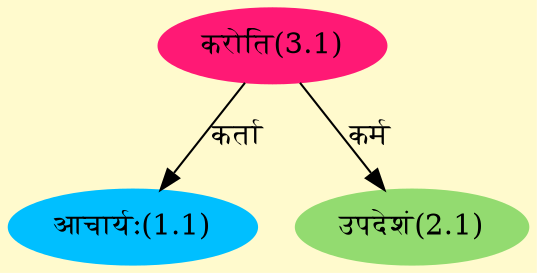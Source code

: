 digraph G{
rankdir=BT;
 compound=true;
 bgcolor="lemonchiffon1";
Node1_1 [style=filled, color="#00BFFF" label = "आचार्यः(1.1)"]
Node3_1 [style=filled, color="#FF1975" label = "करोति(3.1)"]
Node2_1 [style=filled, color="#93DB70" label = "उपदेशं(2.1)"]
/* Start of Relations section */

Node1_1 -> Node3_1 [  label="कर्ता"  dir="back" ]
Node2_1 -> Node3_1 [  label="कर्म"  dir="back" ]
}
